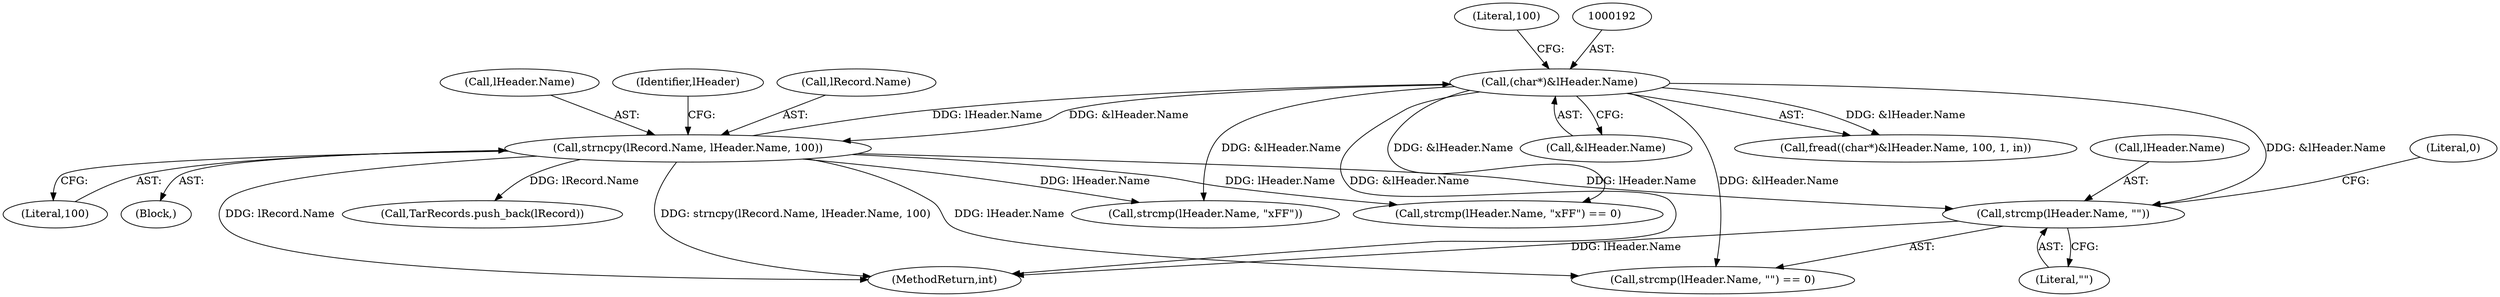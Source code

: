 digraph "0_savannah_40cc957f52e772f45125126439ba9333cf2d2998_0@API" {
"1000390" [label="(Call,strcmp(lHeader.Name, \"\"))"];
"1000191" [label="(Call,(char*)&lHeader.Name)"];
"1000354" [label="(Call,strncpy(lRecord.Name, lHeader.Name, 100))"];
"1000193" [label="(Call,&lHeader.Name)"];
"1000363" [label="(Call,strcmp(lHeader.Name, \"\xFF\") == 0)"];
"1000361" [label="(Literal,100)"];
"1000177" [label="(Block,)"];
"1000391" [label="(Call,lHeader.Name)"];
"1000390" [label="(Call,strcmp(lHeader.Name, \"\"))"];
"1000358" [label="(Call,lHeader.Name)"];
"1000366" [label="(Identifier,lHeader)"];
"1000443" [label="(MethodReturn,int)"];
"1000191" [label="(Call,(char*)&lHeader.Name)"];
"1000354" [label="(Call,strncpy(lRecord.Name, lHeader.Name, 100))"];
"1000197" [label="(Literal,100)"];
"1000355" [label="(Call,lRecord.Name)"];
"1000389" [label="(Call,strcmp(lHeader.Name, \"\") == 0)"];
"1000394" [label="(Literal,\"\")"];
"1000190" [label="(Call,fread((char*)&lHeader.Name, 100, 1, in))"];
"1000395" [label="(Literal,0)"];
"1000364" [label="(Call,strcmp(lHeader.Name, \"\xFF\"))"];
"1000423" [label="(Call,TarRecords.push_back(lRecord))"];
"1000390" -> "1000389"  [label="AST: "];
"1000390" -> "1000394"  [label="CFG: "];
"1000391" -> "1000390"  [label="AST: "];
"1000394" -> "1000390"  [label="AST: "];
"1000395" -> "1000390"  [label="CFG: "];
"1000390" -> "1000443"  [label="DDG: lHeader.Name"];
"1000191" -> "1000390"  [label="DDG: &lHeader.Name"];
"1000354" -> "1000390"  [label="DDG: lHeader.Name"];
"1000191" -> "1000190"  [label="AST: "];
"1000191" -> "1000193"  [label="CFG: "];
"1000192" -> "1000191"  [label="AST: "];
"1000193" -> "1000191"  [label="AST: "];
"1000197" -> "1000191"  [label="CFG: "];
"1000191" -> "1000443"  [label="DDG: &lHeader.Name"];
"1000191" -> "1000190"  [label="DDG: &lHeader.Name"];
"1000354" -> "1000191"  [label="DDG: lHeader.Name"];
"1000191" -> "1000354"  [label="DDG: &lHeader.Name"];
"1000191" -> "1000363"  [label="DDG: &lHeader.Name"];
"1000191" -> "1000364"  [label="DDG: &lHeader.Name"];
"1000191" -> "1000389"  [label="DDG: &lHeader.Name"];
"1000354" -> "1000177"  [label="AST: "];
"1000354" -> "1000361"  [label="CFG: "];
"1000355" -> "1000354"  [label="AST: "];
"1000358" -> "1000354"  [label="AST: "];
"1000361" -> "1000354"  [label="AST: "];
"1000366" -> "1000354"  [label="CFG: "];
"1000354" -> "1000443"  [label="DDG: strncpy(lRecord.Name, lHeader.Name, 100)"];
"1000354" -> "1000443"  [label="DDG: lRecord.Name"];
"1000354" -> "1000363"  [label="DDG: lHeader.Name"];
"1000354" -> "1000364"  [label="DDG: lHeader.Name"];
"1000354" -> "1000389"  [label="DDG: lHeader.Name"];
"1000354" -> "1000423"  [label="DDG: lRecord.Name"];
}
